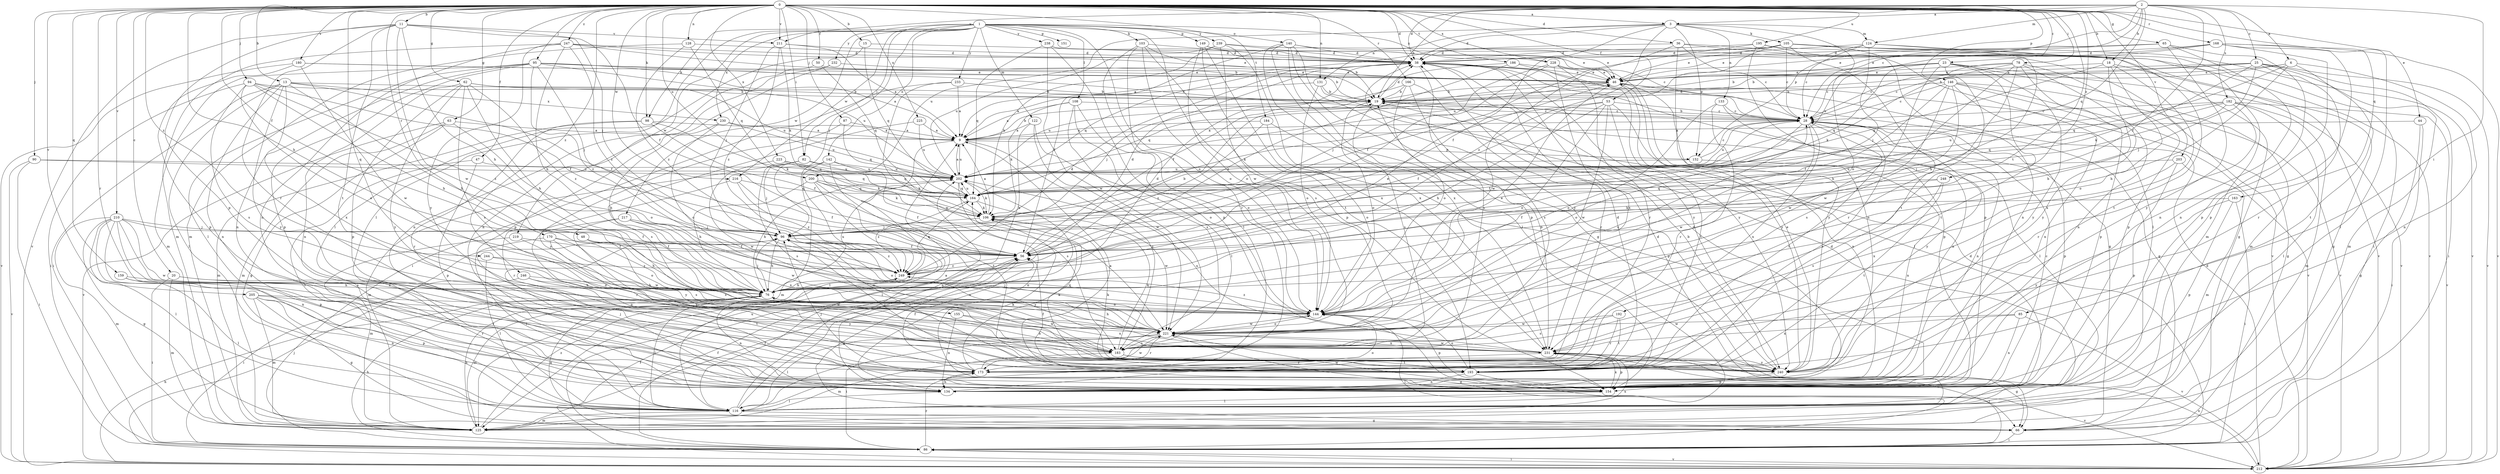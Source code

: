 strict digraph  {
0;
1;
2;
3;
6;
9;
11;
13;
15;
18;
19;
20;
23;
25;
28;
36;
38;
44;
46;
47;
48;
50;
53;
56;
62;
63;
65;
66;
76;
78;
82;
85;
86;
87;
90;
94;
95;
96;
98;
103;
105;
106;
108;
116;
122;
124;
125;
128;
131;
133;
134;
140;
142;
144;
146;
149;
151;
152;
154;
155;
159;
163;
164;
166;
168;
170;
173;
180;
182;
183;
184;
186;
192;
193;
195;
200;
202;
203;
205;
210;
211;
212;
216;
217;
219;
221;
223;
225;
228;
230;
231;
232;
233;
238;
239;
240;
244;
246;
247;
248;
249;
0 -> 3  [label=a];
0 -> 11  [label=b];
0 -> 13  [label=b];
0 -> 15  [label=b];
0 -> 18  [label=b];
0 -> 20  [label=c];
0 -> 23  [label=c];
0 -> 36  [label=d];
0 -> 38  [label=d];
0 -> 44  [label=e];
0 -> 47  [label=f];
0 -> 48  [label=f];
0 -> 50  [label=f];
0 -> 53  [label=f];
0 -> 62  [label=g];
0 -> 63  [label=g];
0 -> 65  [label=g];
0 -> 76  [label=h];
0 -> 78  [label=i];
0 -> 82  [label=i];
0 -> 87  [label=j];
0 -> 90  [label=j];
0 -> 94  [label=j];
0 -> 95  [label=j];
0 -> 98  [label=k];
0 -> 128  [label=n];
0 -> 131  [label=n];
0 -> 146  [label=p];
0 -> 155  [label=q];
0 -> 159  [label=q];
0 -> 163  [label=q];
0 -> 166  [label=r];
0 -> 168  [label=r];
0 -> 170  [label=r];
0 -> 173  [label=r];
0 -> 180  [label=s];
0 -> 184  [label=t];
0 -> 186  [label=t];
0 -> 192  [label=t];
0 -> 195  [label=u];
0 -> 200  [label=u];
0 -> 203  [label=v];
0 -> 205  [label=v];
0 -> 210  [label=v];
0 -> 211  [label=v];
0 -> 216  [label=w];
0 -> 223  [label=x];
0 -> 225  [label=x];
0 -> 228  [label=x];
0 -> 244  [label=z];
0 -> 246  [label=z];
0 -> 247  [label=z];
0 -> 248  [label=z];
1 -> 82  [label=i];
1 -> 96  [label=j];
1 -> 98  [label=k];
1 -> 103  [label=k];
1 -> 108  [label=l];
1 -> 116  [label=l];
1 -> 122  [label=m];
1 -> 140  [label=o];
1 -> 142  [label=o];
1 -> 144  [label=o];
1 -> 149  [label=p];
1 -> 151  [label=p];
1 -> 216  [label=w];
1 -> 217  [label=w];
1 -> 219  [label=w];
1 -> 221  [label=w];
1 -> 228  [label=x];
1 -> 230  [label=x];
1 -> 232  [label=y];
1 -> 233  [label=y];
1 -> 238  [label=y];
1 -> 239  [label=y];
2 -> 3  [label=a];
2 -> 6  [label=a];
2 -> 18  [label=b];
2 -> 19  [label=b];
2 -> 25  [label=c];
2 -> 28  [label=c];
2 -> 38  [label=d];
2 -> 56  [label=f];
2 -> 85  [label=i];
2 -> 124  [label=m];
2 -> 152  [label=p];
2 -> 164  [label=q];
2 -> 182  [label=s];
2 -> 211  [label=v];
3 -> 38  [label=d];
3 -> 56  [label=f];
3 -> 105  [label=k];
3 -> 124  [label=m];
3 -> 131  [label=n];
3 -> 133  [label=n];
3 -> 144  [label=o];
3 -> 152  [label=p];
3 -> 200  [label=u];
3 -> 249  [label=z];
6 -> 19  [label=b];
6 -> 46  [label=e];
6 -> 76  [label=h];
6 -> 134  [label=n];
6 -> 164  [label=q];
6 -> 193  [label=t];
9 -> 19  [label=b];
9 -> 125  [label=m];
9 -> 152  [label=p];
9 -> 183  [label=s];
9 -> 202  [label=u];
11 -> 56  [label=f];
11 -> 76  [label=h];
11 -> 96  [label=j];
11 -> 154  [label=p];
11 -> 173  [label=r];
11 -> 193  [label=t];
11 -> 211  [label=v];
11 -> 212  [label=v];
11 -> 221  [label=w];
13 -> 19  [label=b];
13 -> 56  [label=f];
13 -> 76  [label=h];
13 -> 86  [label=i];
13 -> 116  [label=l];
13 -> 134  [label=n];
13 -> 230  [label=x];
13 -> 231  [label=x];
13 -> 240  [label=y];
15 -> 38  [label=d];
15 -> 116  [label=l];
15 -> 164  [label=q];
18 -> 46  [label=e];
18 -> 66  [label=g];
18 -> 76  [label=h];
18 -> 144  [label=o];
18 -> 164  [label=q];
18 -> 231  [label=x];
19 -> 28  [label=c];
19 -> 38  [label=d];
19 -> 116  [label=l];
19 -> 144  [label=o];
19 -> 183  [label=s];
20 -> 76  [label=h];
20 -> 86  [label=i];
20 -> 125  [label=m];
20 -> 221  [label=w];
23 -> 19  [label=b];
23 -> 28  [label=c];
23 -> 46  [label=e];
23 -> 125  [label=m];
23 -> 164  [label=q];
23 -> 173  [label=r];
23 -> 193  [label=t];
23 -> 212  [label=v];
23 -> 221  [label=w];
23 -> 240  [label=y];
25 -> 19  [label=b];
25 -> 28  [label=c];
25 -> 46  [label=e];
25 -> 86  [label=i];
25 -> 96  [label=j];
25 -> 106  [label=k];
25 -> 125  [label=m];
25 -> 173  [label=r];
25 -> 212  [label=v];
28 -> 9  [label=a];
28 -> 19  [label=b];
28 -> 38  [label=d];
28 -> 56  [label=f];
28 -> 134  [label=n];
28 -> 144  [label=o];
28 -> 154  [label=p];
28 -> 193  [label=t];
28 -> 202  [label=u];
28 -> 221  [label=w];
28 -> 231  [label=x];
28 -> 240  [label=y];
36 -> 28  [label=c];
36 -> 38  [label=d];
36 -> 66  [label=g];
36 -> 134  [label=n];
36 -> 212  [label=v];
36 -> 221  [label=w];
38 -> 46  [label=e];
38 -> 66  [label=g];
38 -> 164  [label=q];
38 -> 183  [label=s];
38 -> 240  [label=y];
44 -> 9  [label=a];
44 -> 66  [label=g];
44 -> 86  [label=i];
46 -> 19  [label=b];
46 -> 66  [label=g];
46 -> 154  [label=p];
46 -> 164  [label=q];
46 -> 202  [label=u];
46 -> 212  [label=v];
46 -> 240  [label=y];
47 -> 116  [label=l];
47 -> 154  [label=p];
47 -> 202  [label=u];
48 -> 56  [label=f];
48 -> 76  [label=h];
48 -> 183  [label=s];
50 -> 46  [label=e];
50 -> 134  [label=n];
50 -> 164  [label=q];
53 -> 28  [label=c];
53 -> 56  [label=f];
53 -> 76  [label=h];
53 -> 106  [label=k];
53 -> 134  [label=n];
53 -> 144  [label=o];
53 -> 193  [label=t];
53 -> 221  [label=w];
56 -> 19  [label=b];
56 -> 38  [label=d];
56 -> 66  [label=g];
56 -> 249  [label=z];
62 -> 19  [label=b];
62 -> 76  [label=h];
62 -> 134  [label=n];
62 -> 154  [label=p];
62 -> 183  [label=s];
62 -> 202  [label=u];
62 -> 240  [label=y];
62 -> 249  [label=z];
63 -> 9  [label=a];
63 -> 66  [label=g];
63 -> 125  [label=m];
63 -> 144  [label=o];
63 -> 212  [label=v];
65 -> 38  [label=d];
65 -> 46  [label=e];
65 -> 134  [label=n];
65 -> 154  [label=p];
65 -> 240  [label=y];
66 -> 86  [label=i];
76 -> 38  [label=d];
76 -> 66  [label=g];
76 -> 96  [label=j];
76 -> 116  [label=l];
76 -> 125  [label=m];
76 -> 134  [label=n];
76 -> 144  [label=o];
76 -> 202  [label=u];
78 -> 28  [label=c];
78 -> 46  [label=e];
78 -> 76  [label=h];
78 -> 106  [label=k];
78 -> 134  [label=n];
78 -> 144  [label=o];
78 -> 154  [label=p];
78 -> 240  [label=y];
82 -> 96  [label=j];
82 -> 106  [label=k];
82 -> 125  [label=m];
82 -> 183  [label=s];
82 -> 202  [label=u];
85 -> 134  [label=n];
85 -> 212  [label=v];
85 -> 221  [label=w];
85 -> 231  [label=x];
86 -> 38  [label=d];
86 -> 56  [label=f];
86 -> 76  [label=h];
86 -> 173  [label=r];
86 -> 202  [label=u];
86 -> 212  [label=v];
87 -> 9  [label=a];
87 -> 164  [label=q];
87 -> 240  [label=y];
90 -> 86  [label=i];
90 -> 164  [label=q];
90 -> 202  [label=u];
90 -> 212  [label=v];
94 -> 19  [label=b];
94 -> 56  [label=f];
94 -> 76  [label=h];
94 -> 86  [label=i];
94 -> 144  [label=o];
94 -> 183  [label=s];
94 -> 249  [label=z];
95 -> 9  [label=a];
95 -> 28  [label=c];
95 -> 46  [label=e];
95 -> 96  [label=j];
95 -> 116  [label=l];
95 -> 125  [label=m];
95 -> 134  [label=n];
95 -> 154  [label=p];
95 -> 202  [label=u];
95 -> 249  [label=z];
96 -> 56  [label=f];
96 -> 76  [label=h];
96 -> 144  [label=o];
96 -> 193  [label=t];
96 -> 240  [label=y];
96 -> 249  [label=z];
98 -> 9  [label=a];
98 -> 56  [label=f];
98 -> 106  [label=k];
98 -> 125  [label=m];
98 -> 173  [label=r];
103 -> 19  [label=b];
103 -> 38  [label=d];
103 -> 116  [label=l];
103 -> 144  [label=o];
103 -> 154  [label=p];
103 -> 173  [label=r];
105 -> 9  [label=a];
105 -> 28  [label=c];
105 -> 38  [label=d];
105 -> 46  [label=e];
105 -> 86  [label=i];
105 -> 125  [label=m];
105 -> 134  [label=n];
105 -> 193  [label=t];
105 -> 202  [label=u];
105 -> 212  [label=v];
106 -> 9  [label=a];
106 -> 96  [label=j];
108 -> 9  [label=a];
108 -> 28  [label=c];
108 -> 106  [label=k];
108 -> 116  [label=l];
108 -> 144  [label=o];
108 -> 183  [label=s];
116 -> 9  [label=a];
116 -> 38  [label=d];
116 -> 66  [label=g];
116 -> 125  [label=m];
116 -> 202  [label=u];
122 -> 9  [label=a];
122 -> 76  [label=h];
122 -> 144  [label=o];
122 -> 221  [label=w];
124 -> 28  [label=c];
124 -> 38  [label=d];
124 -> 46  [label=e];
124 -> 76  [label=h];
124 -> 96  [label=j];
124 -> 193  [label=t];
125 -> 38  [label=d];
125 -> 56  [label=f];
125 -> 76  [label=h];
125 -> 231  [label=x];
125 -> 249  [label=z];
128 -> 38  [label=d];
128 -> 125  [label=m];
128 -> 164  [label=q];
128 -> 249  [label=z];
131 -> 9  [label=a];
131 -> 19  [label=b];
131 -> 116  [label=l];
131 -> 144  [label=o];
133 -> 28  [label=c];
133 -> 134  [label=n];
133 -> 144  [label=o];
133 -> 173  [label=r];
134 -> 38  [label=d];
134 -> 96  [label=j];
134 -> 116  [label=l];
134 -> 144  [label=o];
140 -> 38  [label=d];
140 -> 56  [label=f];
140 -> 66  [label=g];
140 -> 116  [label=l];
140 -> 154  [label=p];
140 -> 212  [label=v];
140 -> 231  [label=x];
140 -> 240  [label=y];
142 -> 116  [label=l];
142 -> 125  [label=m];
142 -> 183  [label=s];
142 -> 193  [label=t];
142 -> 202  [label=u];
144 -> 46  [label=e];
144 -> 86  [label=i];
144 -> 154  [label=p];
144 -> 221  [label=w];
144 -> 249  [label=z];
146 -> 19  [label=b];
146 -> 28  [label=c];
146 -> 56  [label=f];
146 -> 66  [label=g];
146 -> 134  [label=n];
146 -> 154  [label=p];
146 -> 183  [label=s];
146 -> 212  [label=v];
146 -> 221  [label=w];
149 -> 38  [label=d];
149 -> 46  [label=e];
149 -> 144  [label=o];
149 -> 193  [label=t];
149 -> 231  [label=x];
152 -> 28  [label=c];
152 -> 134  [label=n];
152 -> 202  [label=u];
154 -> 9  [label=a];
154 -> 28  [label=c];
154 -> 96  [label=j];
154 -> 106  [label=k];
154 -> 116  [label=l];
154 -> 221  [label=w];
154 -> 231  [label=x];
155 -> 134  [label=n];
155 -> 221  [label=w];
155 -> 231  [label=x];
159 -> 76  [label=h];
159 -> 116  [label=l];
159 -> 173  [label=r];
163 -> 86  [label=i];
163 -> 106  [label=k];
163 -> 154  [label=p];
163 -> 240  [label=y];
164 -> 106  [label=k];
164 -> 202  [label=u];
164 -> 221  [label=w];
164 -> 249  [label=z];
166 -> 19  [label=b];
166 -> 96  [label=j];
166 -> 144  [label=o];
166 -> 173  [label=r];
166 -> 183  [label=s];
168 -> 38  [label=d];
168 -> 46  [label=e];
168 -> 116  [label=l];
168 -> 134  [label=n];
168 -> 154  [label=p];
168 -> 202  [label=u];
168 -> 212  [label=v];
170 -> 56  [label=f];
170 -> 116  [label=l];
170 -> 144  [label=o];
170 -> 221  [label=w];
170 -> 240  [label=y];
173 -> 56  [label=f];
173 -> 106  [label=k];
173 -> 134  [label=n];
173 -> 221  [label=w];
180 -> 19  [label=b];
180 -> 46  [label=e];
180 -> 154  [label=p];
180 -> 212  [label=v];
180 -> 221  [label=w];
182 -> 28  [label=c];
182 -> 96  [label=j];
182 -> 116  [label=l];
182 -> 125  [label=m];
182 -> 164  [label=q];
182 -> 173  [label=r];
182 -> 202  [label=u];
182 -> 212  [label=v];
183 -> 106  [label=k];
183 -> 125  [label=m];
183 -> 193  [label=t];
183 -> 240  [label=y];
184 -> 9  [label=a];
184 -> 144  [label=o];
184 -> 154  [label=p];
184 -> 249  [label=z];
186 -> 46  [label=e];
186 -> 56  [label=f];
186 -> 240  [label=y];
186 -> 249  [label=z];
192 -> 173  [label=r];
192 -> 183  [label=s];
192 -> 193  [label=t];
192 -> 221  [label=w];
193 -> 28  [label=c];
193 -> 38  [label=d];
193 -> 56  [label=f];
193 -> 96  [label=j];
193 -> 106  [label=k];
193 -> 134  [label=n];
193 -> 144  [label=o];
193 -> 164  [label=q];
193 -> 212  [label=v];
195 -> 38  [label=d];
195 -> 56  [label=f];
195 -> 116  [label=l];
195 -> 154  [label=p];
195 -> 212  [label=v];
200 -> 56  [label=f];
200 -> 76  [label=h];
200 -> 106  [label=k];
200 -> 116  [label=l];
200 -> 134  [label=n];
200 -> 164  [label=q];
202 -> 9  [label=a];
202 -> 76  [label=h];
202 -> 106  [label=k];
202 -> 134  [label=n];
202 -> 164  [label=q];
203 -> 125  [label=m];
203 -> 154  [label=p];
203 -> 202  [label=u];
203 -> 231  [label=x];
205 -> 66  [label=g];
205 -> 125  [label=m];
205 -> 134  [label=n];
205 -> 144  [label=o];
205 -> 154  [label=p];
205 -> 173  [label=r];
210 -> 56  [label=f];
210 -> 66  [label=g];
210 -> 96  [label=j];
210 -> 116  [label=l];
210 -> 125  [label=m];
210 -> 134  [label=n];
210 -> 154  [label=p];
210 -> 183  [label=s];
210 -> 221  [label=w];
210 -> 231  [label=x];
211 -> 9  [label=a];
211 -> 38  [label=d];
211 -> 96  [label=j];
211 -> 106  [label=k];
211 -> 249  [label=z];
212 -> 38  [label=d];
212 -> 56  [label=f];
212 -> 76  [label=h];
212 -> 86  [label=i];
212 -> 96  [label=j];
212 -> 231  [label=x];
216 -> 56  [label=f];
216 -> 164  [label=q];
216 -> 173  [label=r];
216 -> 249  [label=z];
217 -> 96  [label=j];
217 -> 173  [label=r];
217 -> 221  [label=w];
217 -> 231  [label=x];
217 -> 240  [label=y];
219 -> 56  [label=f];
219 -> 125  [label=m];
219 -> 183  [label=s];
221 -> 28  [label=c];
221 -> 66  [label=g];
221 -> 76  [label=h];
221 -> 86  [label=i];
221 -> 96  [label=j];
221 -> 116  [label=l];
221 -> 144  [label=o];
221 -> 173  [label=r];
221 -> 183  [label=s];
221 -> 231  [label=x];
223 -> 106  [label=k];
223 -> 164  [label=q];
223 -> 202  [label=u];
223 -> 221  [label=w];
225 -> 9  [label=a];
225 -> 183  [label=s];
225 -> 202  [label=u];
228 -> 46  [label=e];
228 -> 96  [label=j];
228 -> 173  [label=r];
228 -> 231  [label=x];
228 -> 240  [label=y];
228 -> 249  [label=z];
230 -> 9  [label=a];
230 -> 76  [label=h];
230 -> 144  [label=o];
230 -> 202  [label=u];
231 -> 19  [label=b];
231 -> 66  [label=g];
231 -> 86  [label=i];
231 -> 154  [label=p];
231 -> 173  [label=r];
231 -> 202  [label=u];
231 -> 221  [label=w];
232 -> 46  [label=e];
232 -> 134  [label=n];
232 -> 154  [label=p];
233 -> 9  [label=a];
233 -> 19  [label=b];
233 -> 86  [label=i];
233 -> 221  [label=w];
238 -> 28  [label=c];
238 -> 38  [label=d];
238 -> 154  [label=p];
238 -> 164  [label=q];
238 -> 221  [label=w];
239 -> 38  [label=d];
239 -> 46  [label=e];
239 -> 106  [label=k];
239 -> 183  [label=s];
239 -> 202  [label=u];
239 -> 231  [label=x];
240 -> 19  [label=b];
240 -> 46  [label=e];
240 -> 76  [label=h];
240 -> 154  [label=p];
244 -> 116  [label=l];
244 -> 144  [label=o];
244 -> 249  [label=z];
246 -> 76  [label=h];
246 -> 86  [label=i];
246 -> 193  [label=t];
246 -> 240  [label=y];
247 -> 19  [label=b];
247 -> 38  [label=d];
247 -> 46  [label=e];
247 -> 76  [label=h];
247 -> 125  [label=m];
247 -> 134  [label=n];
247 -> 240  [label=y];
247 -> 249  [label=z];
248 -> 56  [label=f];
248 -> 164  [label=q];
248 -> 183  [label=s];
248 -> 193  [label=t];
249 -> 38  [label=d];
249 -> 46  [label=e];
249 -> 76  [label=h];
249 -> 164  [label=q];
}
